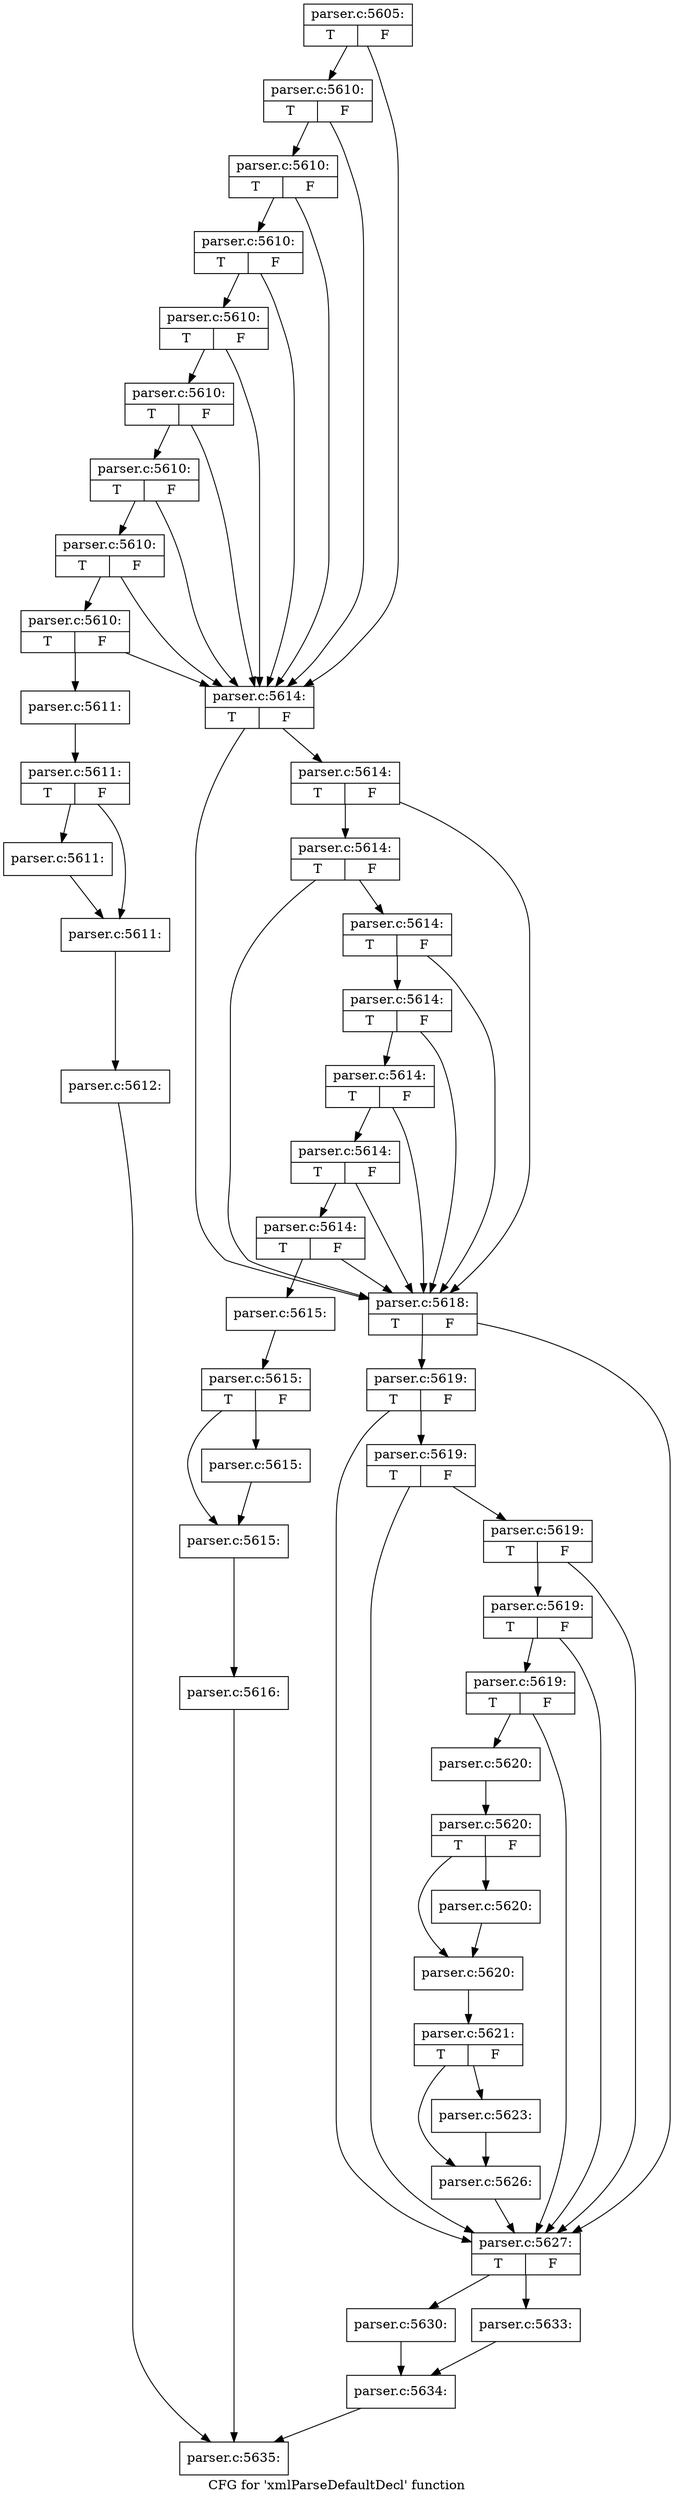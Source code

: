 digraph "CFG for 'xmlParseDefaultDecl' function" {
	label="CFG for 'xmlParseDefaultDecl' function";

	Node0x55d73b9f34b0 [shape=record,label="{parser.c:5605:|{<s0>T|<s1>F}}"];
	Node0x55d73b9f34b0 -> Node0x55d73ba27da0;
	Node0x55d73b9f34b0 -> Node0x55d73ba27af0;
	Node0x55d73ba27da0 [shape=record,label="{parser.c:5610:|{<s0>T|<s1>F}}"];
	Node0x55d73ba27da0 -> Node0x55d73ba27d50;
	Node0x55d73ba27da0 -> Node0x55d73ba27af0;
	Node0x55d73ba27d50 [shape=record,label="{parser.c:5610:|{<s0>T|<s1>F}}"];
	Node0x55d73ba27d50 -> Node0x55d73ba27d00;
	Node0x55d73ba27d50 -> Node0x55d73ba27af0;
	Node0x55d73ba27d00 [shape=record,label="{parser.c:5610:|{<s0>T|<s1>F}}"];
	Node0x55d73ba27d00 -> Node0x55d73ba27cb0;
	Node0x55d73ba27d00 -> Node0x55d73ba27af0;
	Node0x55d73ba27cb0 [shape=record,label="{parser.c:5610:|{<s0>T|<s1>F}}"];
	Node0x55d73ba27cb0 -> Node0x55d73ba27c60;
	Node0x55d73ba27cb0 -> Node0x55d73ba27af0;
	Node0x55d73ba27c60 [shape=record,label="{parser.c:5610:|{<s0>T|<s1>F}}"];
	Node0x55d73ba27c60 -> Node0x55d73ba27c10;
	Node0x55d73ba27c60 -> Node0x55d73ba27af0;
	Node0x55d73ba27c10 [shape=record,label="{parser.c:5610:|{<s0>T|<s1>F}}"];
	Node0x55d73ba27c10 -> Node0x55d73ba27bc0;
	Node0x55d73ba27c10 -> Node0x55d73ba27af0;
	Node0x55d73ba27bc0 [shape=record,label="{parser.c:5610:|{<s0>T|<s1>F}}"];
	Node0x55d73ba27bc0 -> Node0x55d73ba27b40;
	Node0x55d73ba27bc0 -> Node0x55d73ba27af0;
	Node0x55d73ba27b40 [shape=record,label="{parser.c:5610:|{<s0>T|<s1>F}}"];
	Node0x55d73ba27b40 -> Node0x55d73ba27aa0;
	Node0x55d73ba27b40 -> Node0x55d73ba27af0;
	Node0x55d73ba27aa0 [shape=record,label="{parser.c:5611:}"];
	Node0x55d73ba27aa0 -> Node0x55d73ba2a810;
	Node0x55d73ba2a810 [shape=record,label="{parser.c:5611:|{<s0>T|<s1>F}}"];
	Node0x55d73ba2a810 -> Node0x55d73ba2b280;
	Node0x55d73ba2a810 -> Node0x55d73ba2b2d0;
	Node0x55d73ba2b280 [shape=record,label="{parser.c:5611:}"];
	Node0x55d73ba2b280 -> Node0x55d73ba2b2d0;
	Node0x55d73ba2b2d0 [shape=record,label="{parser.c:5611:}"];
	Node0x55d73ba2b2d0 -> Node0x55d73ba2a770;
	Node0x55d73ba2a770 [shape=record,label="{parser.c:5612:}"];
	Node0x55d73ba2a770 -> Node0x55d73ba26c00;
	Node0x55d73ba27af0 [shape=record,label="{parser.c:5614:|{<s0>T|<s1>F}}"];
	Node0x55d73ba27af0 -> Node0x55d73ba2c090;
	Node0x55d73ba27af0 -> Node0x55d73ba2be30;
	Node0x55d73ba2c090 [shape=record,label="{parser.c:5614:|{<s0>T|<s1>F}}"];
	Node0x55d73ba2c090 -> Node0x55d73ba2c040;
	Node0x55d73ba2c090 -> Node0x55d73ba2be30;
	Node0x55d73ba2c040 [shape=record,label="{parser.c:5614:|{<s0>T|<s1>F}}"];
	Node0x55d73ba2c040 -> Node0x55d73ba2bff0;
	Node0x55d73ba2c040 -> Node0x55d73ba2be30;
	Node0x55d73ba2bff0 [shape=record,label="{parser.c:5614:|{<s0>T|<s1>F}}"];
	Node0x55d73ba2bff0 -> Node0x55d73ba2bfa0;
	Node0x55d73ba2bff0 -> Node0x55d73ba2be30;
	Node0x55d73ba2bfa0 [shape=record,label="{parser.c:5614:|{<s0>T|<s1>F}}"];
	Node0x55d73ba2bfa0 -> Node0x55d73ba2bf50;
	Node0x55d73ba2bfa0 -> Node0x55d73ba2be30;
	Node0x55d73ba2bf50 [shape=record,label="{parser.c:5614:|{<s0>T|<s1>F}}"];
	Node0x55d73ba2bf50 -> Node0x55d73ba2bf00;
	Node0x55d73ba2bf50 -> Node0x55d73ba2be30;
	Node0x55d73ba2bf00 [shape=record,label="{parser.c:5614:|{<s0>T|<s1>F}}"];
	Node0x55d73ba2bf00 -> Node0x55d73ba2be80;
	Node0x55d73ba2bf00 -> Node0x55d73ba2be30;
	Node0x55d73ba2be80 [shape=record,label="{parser.c:5614:|{<s0>T|<s1>F}}"];
	Node0x55d73ba2be80 -> Node0x55d73ba2a7c0;
	Node0x55d73ba2be80 -> Node0x55d73ba2be30;
	Node0x55d73ba2a7c0 [shape=record,label="{parser.c:5615:}"];
	Node0x55d73ba2a7c0 -> Node0x55d73ba2e880;
	Node0x55d73ba2e880 [shape=record,label="{parser.c:5615:|{<s0>T|<s1>F}}"];
	Node0x55d73ba2e880 -> Node0x55d73ba2f2f0;
	Node0x55d73ba2e880 -> Node0x55d73ba2f340;
	Node0x55d73ba2f2f0 [shape=record,label="{parser.c:5615:}"];
	Node0x55d73ba2f2f0 -> Node0x55d73ba2f340;
	Node0x55d73ba2f340 [shape=record,label="{parser.c:5615:}"];
	Node0x55d73ba2f340 -> Node0x55d73ba2e7e0;
	Node0x55d73ba2e7e0 [shape=record,label="{parser.c:5616:}"];
	Node0x55d73ba2e7e0 -> Node0x55d73ba26c00;
	Node0x55d73ba2be30 [shape=record,label="{parser.c:5618:|{<s0>T|<s1>F}}"];
	Node0x55d73ba2be30 -> Node0x55d73ba2fff0;
	Node0x55d73ba2be30 -> Node0x55d73ba2fe30;
	Node0x55d73ba2fff0 [shape=record,label="{parser.c:5619:|{<s0>T|<s1>F}}"];
	Node0x55d73ba2fff0 -> Node0x55d73ba2ffa0;
	Node0x55d73ba2fff0 -> Node0x55d73ba2fe30;
	Node0x55d73ba2ffa0 [shape=record,label="{parser.c:5619:|{<s0>T|<s1>F}}"];
	Node0x55d73ba2ffa0 -> Node0x55d73ba2ff50;
	Node0x55d73ba2ffa0 -> Node0x55d73ba2fe30;
	Node0x55d73ba2ff50 [shape=record,label="{parser.c:5619:|{<s0>T|<s1>F}}"];
	Node0x55d73ba2ff50 -> Node0x55d73ba2ff00;
	Node0x55d73ba2ff50 -> Node0x55d73ba2fe30;
	Node0x55d73ba2ff00 [shape=record,label="{parser.c:5619:|{<s0>T|<s1>F}}"];
	Node0x55d73ba2ff00 -> Node0x55d73ba2fe80;
	Node0x55d73ba2ff00 -> Node0x55d73ba2fe30;
	Node0x55d73ba2fe80 [shape=record,label="{parser.c:5619:|{<s0>T|<s1>F}}"];
	Node0x55d73ba2fe80 -> Node0x55d73ba2e830;
	Node0x55d73ba2fe80 -> Node0x55d73ba2fe30;
	Node0x55d73ba2e830 [shape=record,label="{parser.c:5620:}"];
	Node0x55d73ba2e830 -> Node0x55d73ba31e60;
	Node0x55d73ba31e60 [shape=record,label="{parser.c:5620:|{<s0>T|<s1>F}}"];
	Node0x55d73ba31e60 -> Node0x55d73ba328d0;
	Node0x55d73ba31e60 -> Node0x55d73ba32920;
	Node0x55d73ba328d0 [shape=record,label="{parser.c:5620:}"];
	Node0x55d73ba328d0 -> Node0x55d73ba32920;
	Node0x55d73ba32920 [shape=record,label="{parser.c:5620:}"];
	Node0x55d73ba32920 -> Node0x55d73ba31dc0;
	Node0x55d73ba31dc0 [shape=record,label="{parser.c:5621:|{<s0>T|<s1>F}}"];
	Node0x55d73ba31dc0 -> Node0x55d73ba31e10;
	Node0x55d73ba31dc0 -> Node0x55d73ba332a0;
	Node0x55d73ba31e10 [shape=record,label="{parser.c:5623:}"];
	Node0x55d73ba31e10 -> Node0x55d73ba332a0;
	Node0x55d73ba332a0 [shape=record,label="{parser.c:5626:}"];
	Node0x55d73ba332a0 -> Node0x55d73ba2fe30;
	Node0x55d73ba2fe30 [shape=record,label="{parser.c:5627:|{<s0>T|<s1>F}}"];
	Node0x55d73ba2fe30 -> Node0x55d73ba342b0;
	Node0x55d73ba2fe30 -> Node0x55d73ba34350;
	Node0x55d73ba342b0 [shape=record,label="{parser.c:5630:}"];
	Node0x55d73ba342b0 -> Node0x55d73ba34300;
	Node0x55d73ba34350 [shape=record,label="{parser.c:5633:}"];
	Node0x55d73ba34350 -> Node0x55d73ba34300;
	Node0x55d73ba34300 [shape=record,label="{parser.c:5634:}"];
	Node0x55d73ba34300 -> Node0x55d73ba26c00;
	Node0x55d73ba26c00 [shape=record,label="{parser.c:5635:}"];
}
